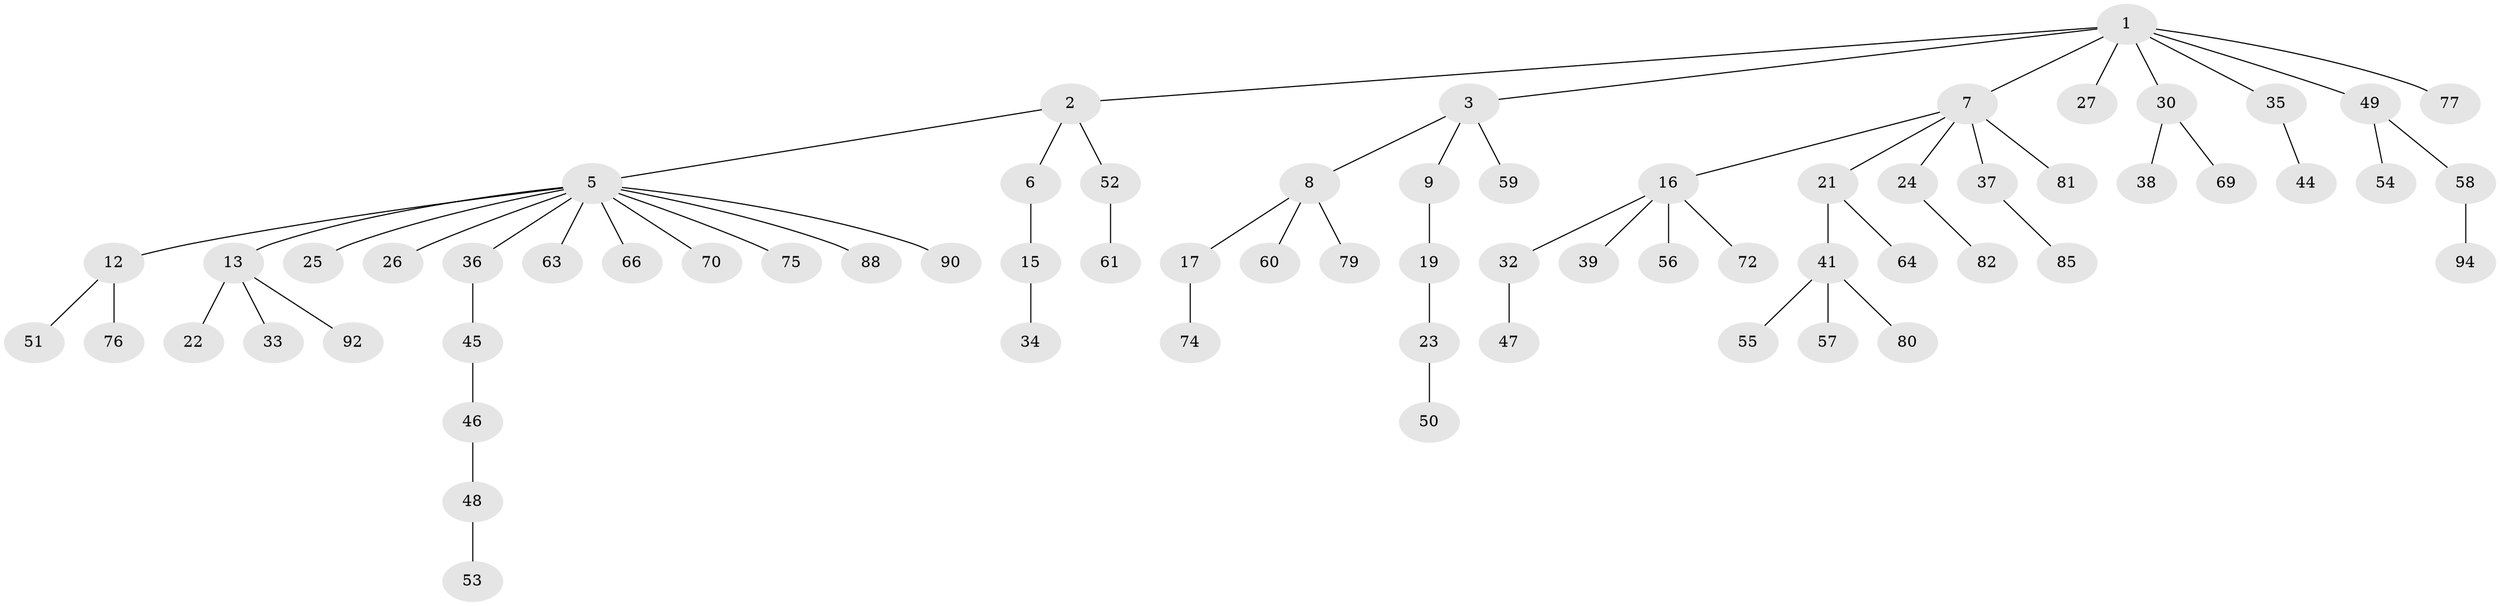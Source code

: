 // original degree distribution, {9: 0.01020408163265306, 3: 0.12244897959183673, 4: 0.05102040816326531, 7: 0.02040816326530612, 5: 0.02040816326530612, 2: 0.29591836734693877, 1: 0.47959183673469385}
// Generated by graph-tools (version 1.1) at 2025/11/02/27/25 16:11:27]
// undirected, 68 vertices, 67 edges
graph export_dot {
graph [start="1"]
  node [color=gray90,style=filled];
  1 [super="+14"];
  2 [super="+4"];
  3;
  5 [super="+10"];
  6 [super="+20"];
  7 [super="+18"];
  8 [super="+67"];
  9 [super="+11"];
  12;
  13;
  15 [super="+31"];
  16 [super="+28"];
  17;
  19 [super="+95"];
  21 [super="+29"];
  22 [super="+43"];
  23 [super="+40"];
  24 [super="+65"];
  25;
  26 [super="+71"];
  27;
  30 [super="+42"];
  32;
  33;
  34;
  35;
  36;
  37 [super="+78"];
  38 [super="+98"];
  39 [super="+68"];
  41 [super="+97"];
  44 [super="+62"];
  45;
  46;
  47 [super="+83"];
  48 [super="+73"];
  49;
  50;
  51 [super="+96"];
  52;
  53;
  54;
  55;
  56;
  57 [super="+93"];
  58;
  59;
  60;
  61;
  63 [super="+87"];
  64 [super="+91"];
  66;
  69;
  70;
  72 [super="+89"];
  74 [super="+84"];
  75;
  76 [super="+86"];
  77;
  79;
  80;
  81;
  82;
  85;
  88;
  90;
  92;
  94;
  1 -- 2;
  1 -- 3;
  1 -- 7;
  1 -- 27;
  1 -- 30;
  1 -- 35;
  1 -- 49;
  1 -- 77;
  2 -- 5;
  2 -- 52;
  2 -- 6;
  3 -- 8;
  3 -- 9;
  3 -- 59;
  5 -- 12;
  5 -- 13;
  5 -- 63;
  5 -- 66;
  5 -- 90;
  5 -- 36;
  5 -- 70;
  5 -- 88;
  5 -- 25;
  5 -- 26;
  5 -- 75;
  6 -- 15;
  7 -- 16;
  7 -- 24;
  7 -- 81;
  7 -- 21;
  7 -- 37;
  8 -- 17;
  8 -- 60;
  8 -- 79;
  9 -- 19;
  12 -- 51;
  12 -- 76;
  13 -- 22;
  13 -- 33;
  13 -- 92;
  15 -- 34;
  16 -- 39;
  16 -- 72;
  16 -- 32;
  16 -- 56;
  17 -- 74;
  19 -- 23;
  21 -- 41;
  21 -- 64;
  23 -- 50;
  24 -- 82;
  30 -- 38;
  30 -- 69;
  32 -- 47;
  35 -- 44;
  36 -- 45;
  37 -- 85;
  41 -- 55;
  41 -- 57;
  41 -- 80;
  45 -- 46;
  46 -- 48;
  48 -- 53;
  49 -- 54;
  49 -- 58;
  52 -- 61;
  58 -- 94;
}

